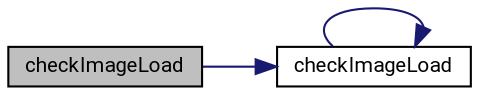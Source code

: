 digraph "checkImageLoad"
{
 // LATEX_PDF_SIZE
  edge [fontname="Roboto",fontsize="10",labelfontname="Roboto",labelfontsize="10"];
  node [fontname="Roboto",fontsize="10",shape=record];
  rankdir="LR";
  Node0 [label="checkImageLoad",height=0.2,width=0.4,color="black", fillcolor="grey75", style="filled", fontcolor="black",tooltip=" "];
  Node0 -> Node1 [color="midnightblue",fontsize="10",style="solid"];
  Node1 [label="checkImageLoad",height=0.2,width=0.4,color="black", fillcolor="white", style="filled",URL="$SDL__Init_8c.html#a9c86961353b17cdaa6160b5e226e4de6",tooltip=" "];
  Node1 -> Node1 [color="midnightblue",fontsize="10",style="solid"];
}
